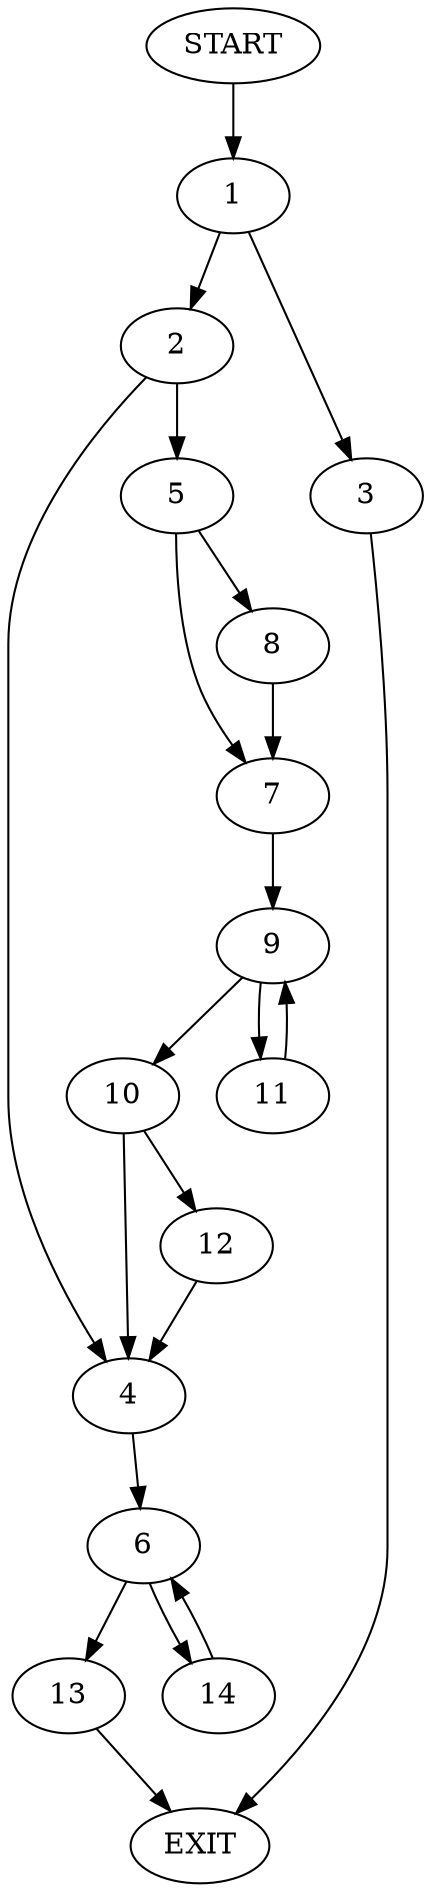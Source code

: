 digraph {
0 [label="START"]
15 [label="EXIT"]
0 -> 1
1 -> 2
1 -> 3
2 -> 4
2 -> 5
3 -> 15
4 -> 6
5 -> 7
5 -> 8
8 -> 7
7 -> 9
9 -> 10
9 -> 11
10 -> 4
10 -> 12
11 -> 9
12 -> 4
6 -> 13
6 -> 14
14 -> 6
13 -> 15
}

